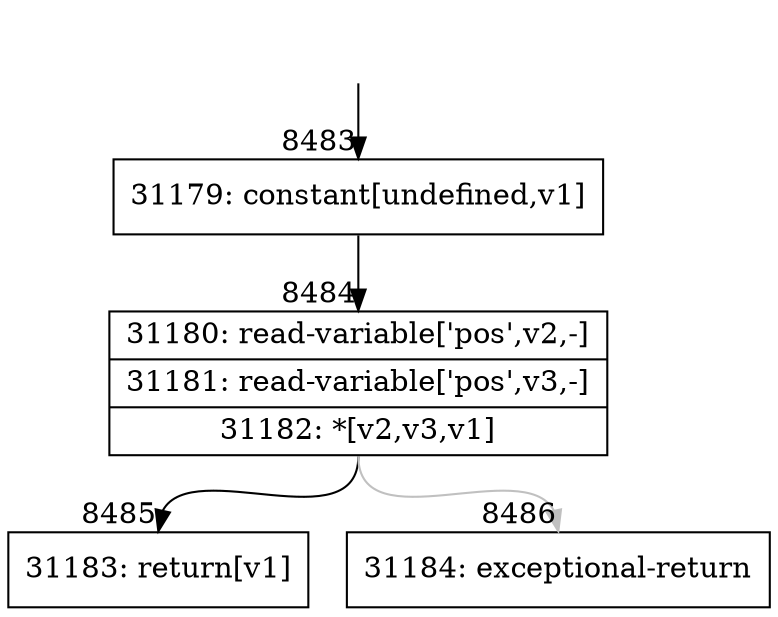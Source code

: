 digraph {
rankdir="TD"
BB_entry565[shape=none,label=""];
BB_entry565 -> BB8483 [tailport=s, headport=n, headlabel="    8483"]
BB8483 [shape=record label="{31179: constant[undefined,v1]}" ] 
BB8483 -> BB8484 [tailport=s, headport=n, headlabel="      8484"]
BB8484 [shape=record label="{31180: read-variable['pos',v2,-]|31181: read-variable['pos',v3,-]|31182: *[v2,v3,v1]}" ] 
BB8484 -> BB8485 [tailport=s, headport=n, headlabel="      8485"]
BB8484 -> BB8486 [tailport=s, headport=n, color=gray, headlabel="      8486"]
BB8485 [shape=record label="{31183: return[v1]}" ] 
BB8486 [shape=record label="{31184: exceptional-return}" ] 
//#$~ 6088
}
